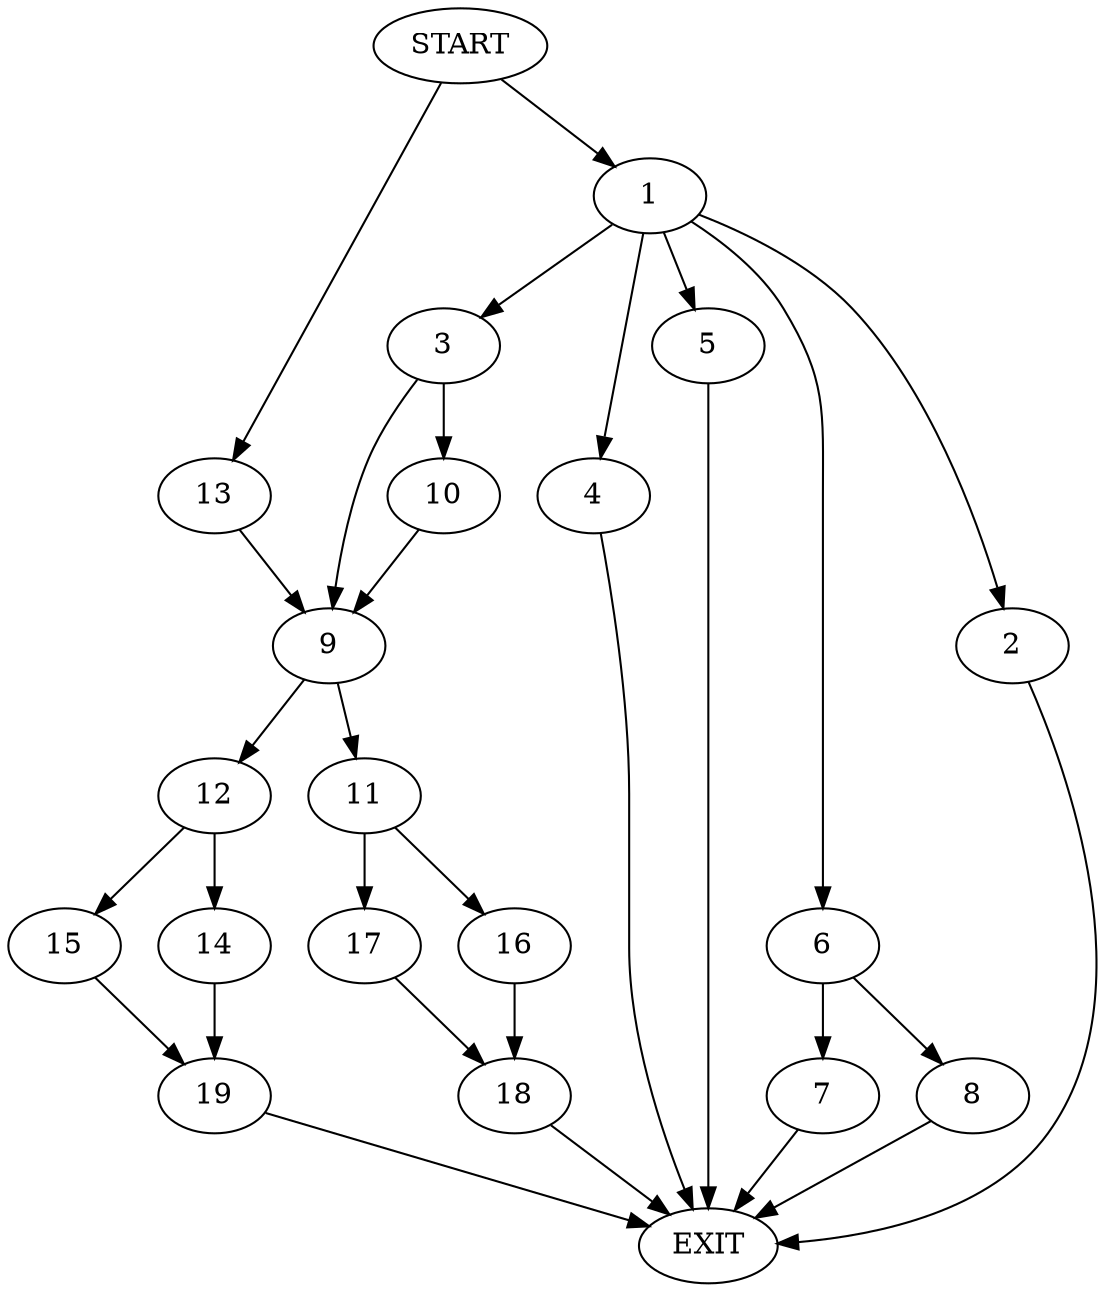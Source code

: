 digraph {
0 [label="START"]
20 [label="EXIT"]
0 -> 1
1 -> 2
1 -> 3
1 -> 4
1 -> 5
1 -> 6
5 -> 20
2 -> 20
6 -> 7
6 -> 8
3 -> 9
3 -> 10
4 -> 20
8 -> 20
7 -> 20
9 -> 11
9 -> 12
10 -> 9
0 -> 13
13 -> 9
12 -> 14
12 -> 15
11 -> 16
11 -> 17
16 -> 18
17 -> 18
18 -> 20
14 -> 19
15 -> 19
19 -> 20
}
